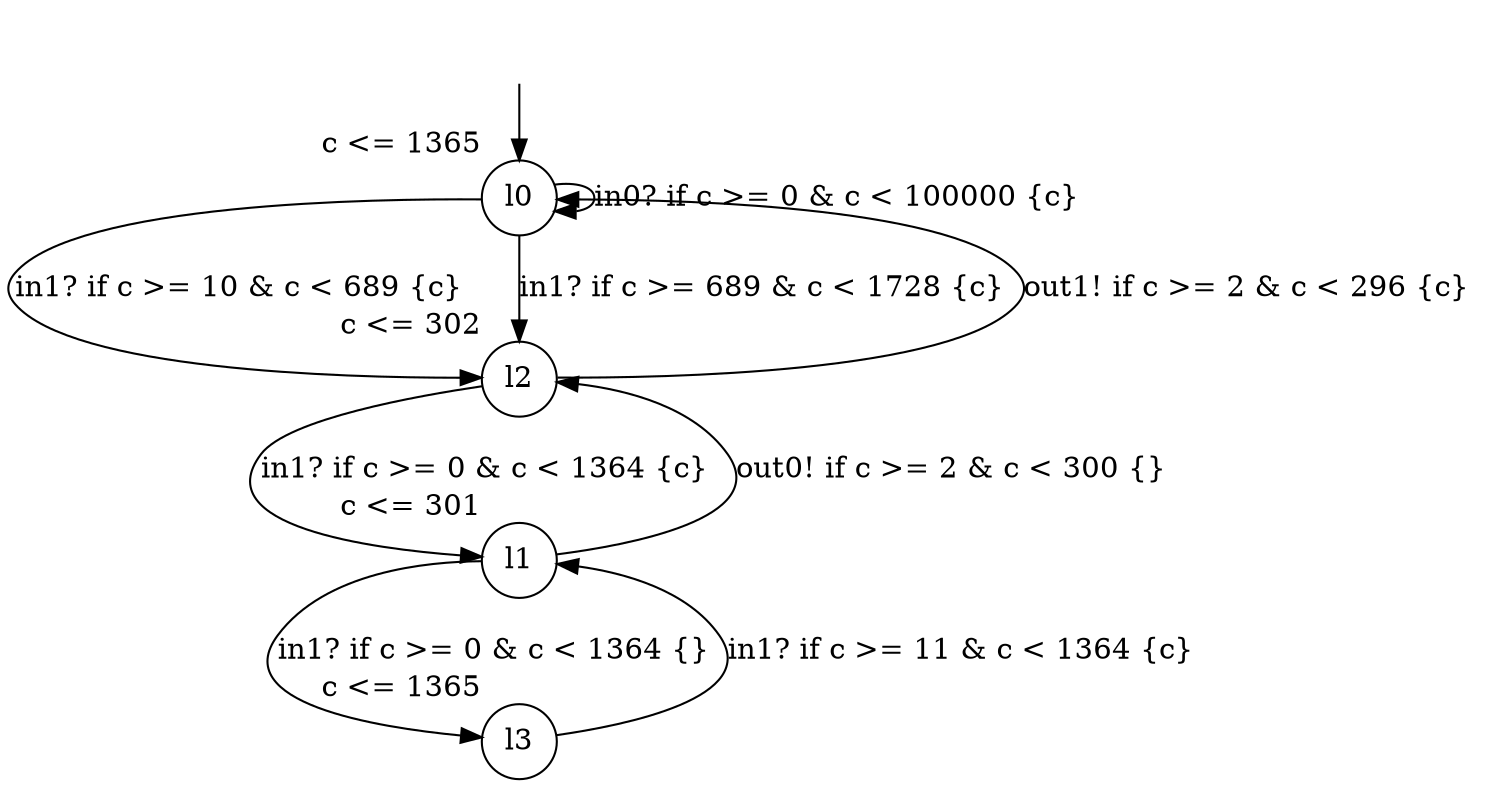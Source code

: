 digraph g {
__start0 [label="" shape="none"];
l0 [shape="circle" margin=0 label="l0", xlabel="c <= 1365"];
l1 [shape="circle" margin=0 label="l1", xlabel="c <= 301"];
l2 [shape="circle" margin=0 label="l2", xlabel="c <= 302"];
l3 [shape="circle" margin=0 label="l3", xlabel="c <= 1365"];
l0 -> l0 [label="in0? if c >= 0 & c < 100000 {c} "];
l0 -> l2 [label="in1? if c >= 10 & c < 689 {c} "];
l0 -> l2 [label="in1? if c >= 689 & c < 1728 {c} "];
l1 -> l2 [label="out0! if c >= 2 & c < 300 {} "];
l1 -> l3 [label="in1? if c >= 0 & c < 1364 {} "];
l2 -> l0 [label="out1! if c >= 2 & c < 296 {c} "];
l2 -> l1 [label="in1? if c >= 0 & c < 1364 {c} "];
l3 -> l1 [label="in1? if c >= 11 & c < 1364 {c} "];
__start0 -> l0;
}
